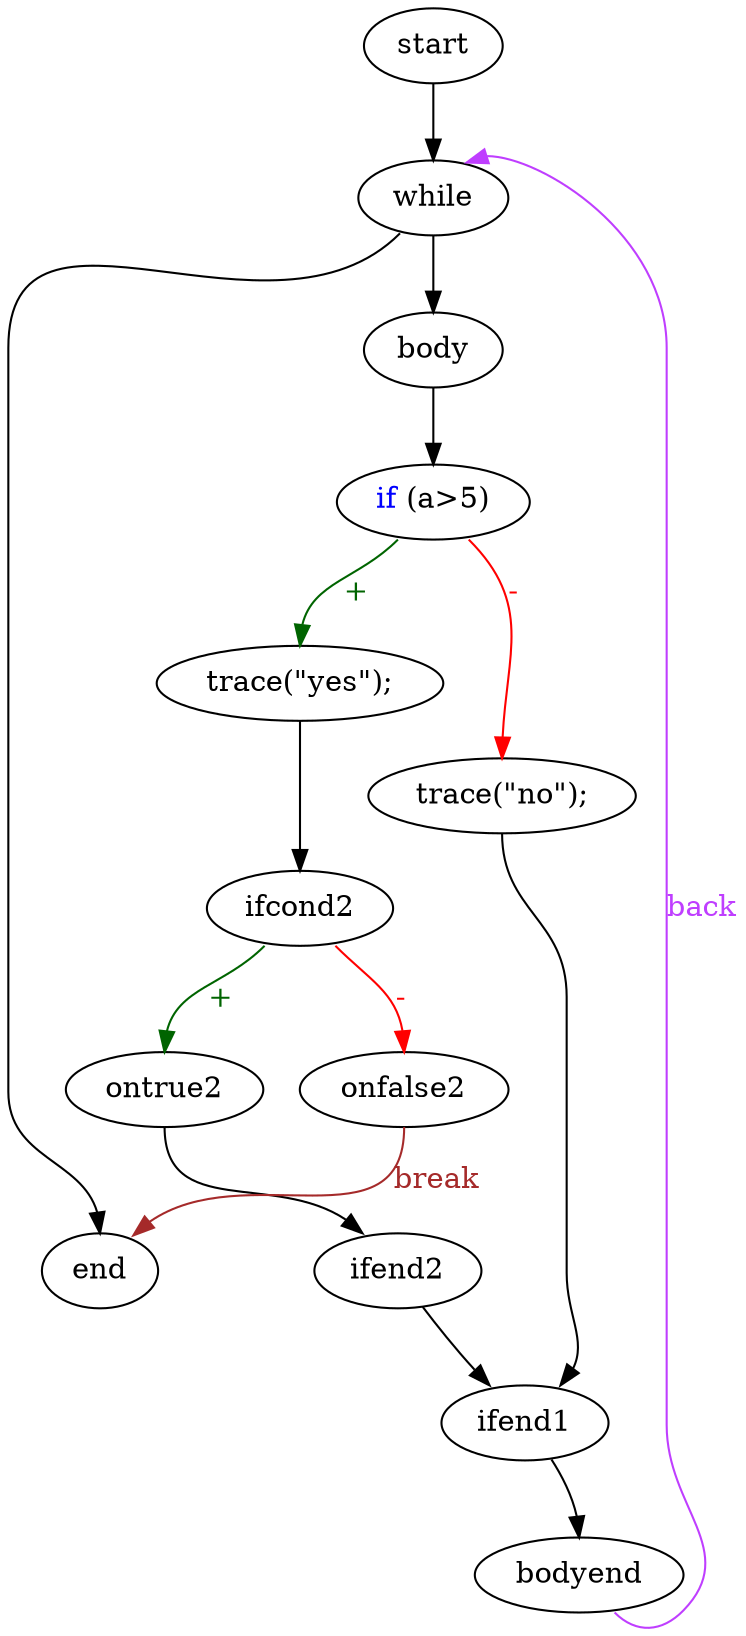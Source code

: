 digraph {
start;
ontrue1[label="trace(\"yes\");"]
onfalse1[label="trace(\"no\");"]
ifcond1[label=<<FONT color="blue">if</FONT> (a&gt;5)>]


start:s

->while:n;
while:s->body:n;
body:s


// --- if1 begin
->ifcond1:n;
ifcond1:sw->ontrue1:n [color=darkgreen fontcolor=darkgreen label="+"];
ontrue1:s

// --- if2 begin
->ifcond2:n;
ifcond2:sw->ontrue2:n [color=darkgreen fontcolor=darkgreen label="+"];
ontrue2:s

->ifend2:nw;
ifcond2:se->onfalse2:n [color=red fontcolor=red label="-"];
onfalse2:s
->end:ne [_ignoreattrib=true color=brown label=break fontcolor=brown]; //break

//->ifend2:ne;
ifend2
// --- if2 end


->ifend1:nw;
ifcond1:se->onfalse1:n [color=red fontcolor=red label="-"];
onfalse1:s


->ifend1:ne;
ifend1
// --- if1 end



->bodyend:n;
bodyend:se->while:ne [_ignoreattrib=true color=darkorchid1 label=back fontcolor=darkorchid1];
while:sw

->end:n;
end;
}